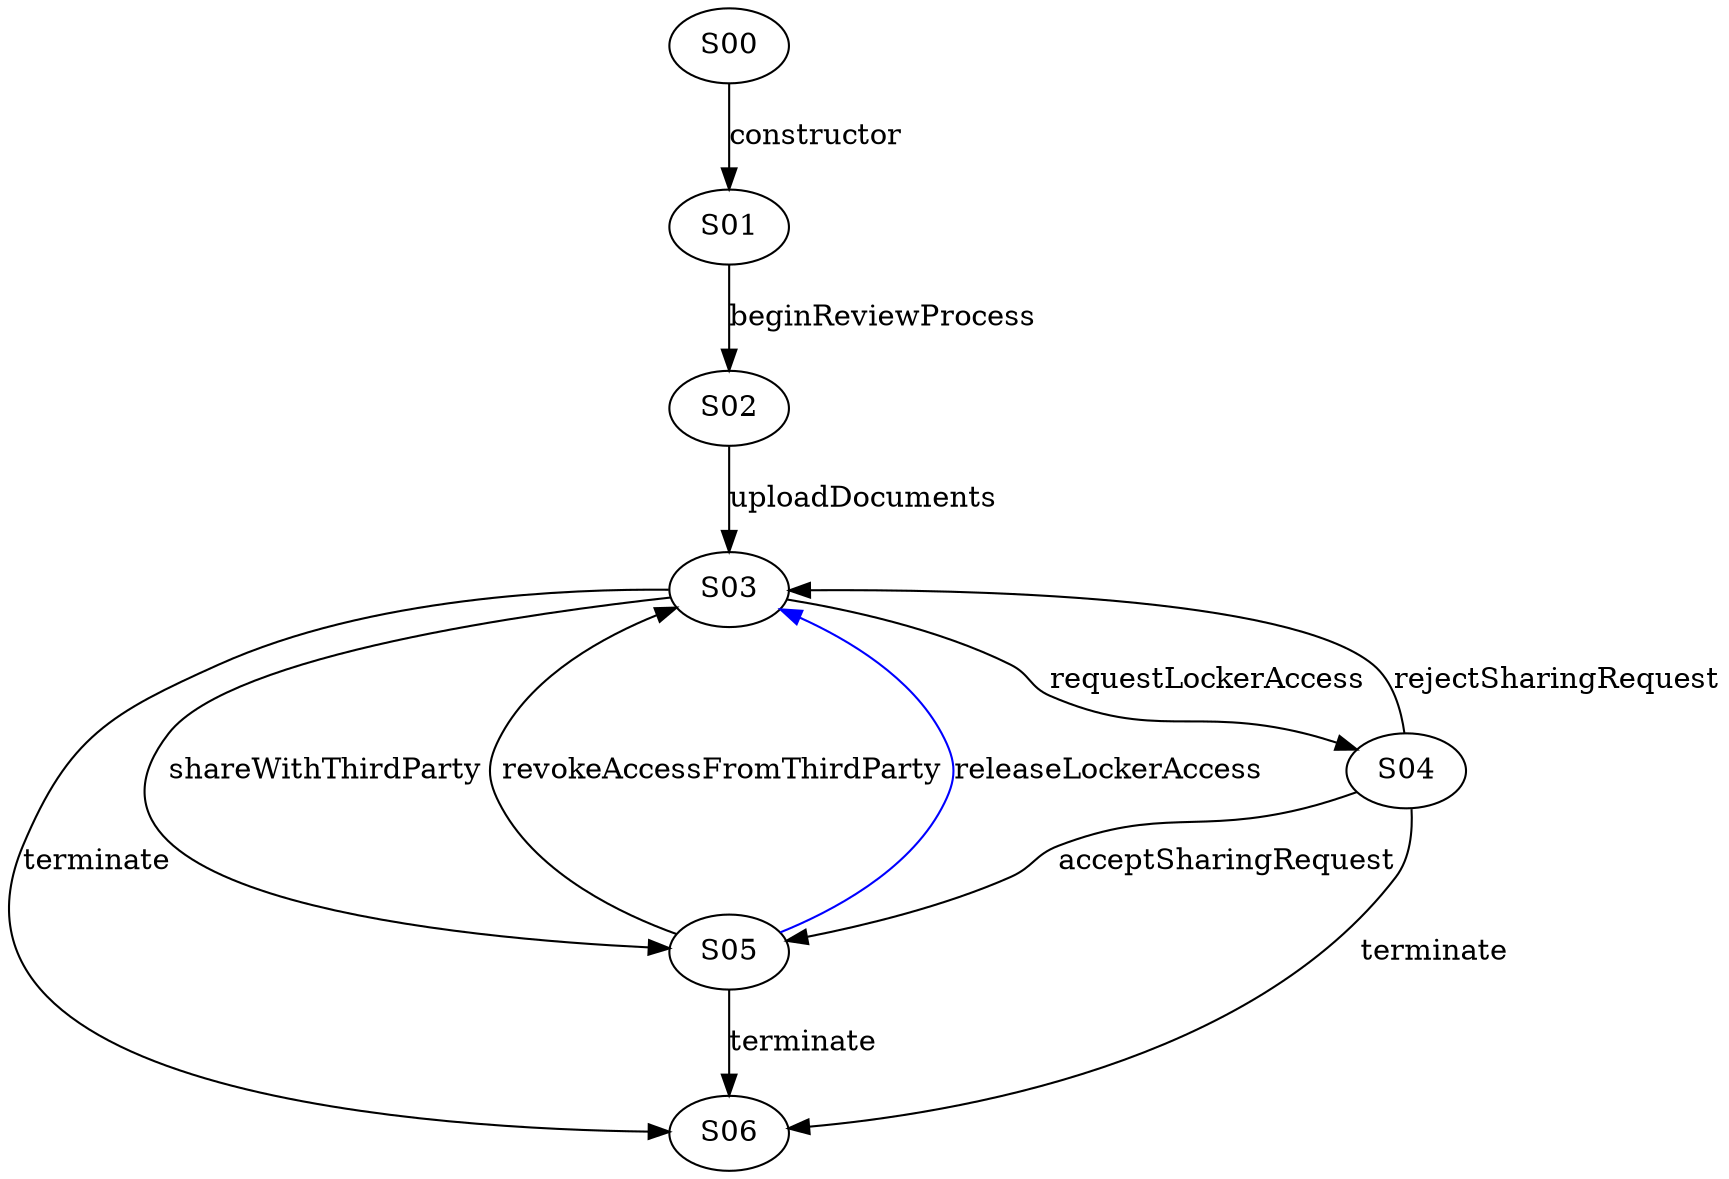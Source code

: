 digraph {

S00->S01 [label="constructor", style="", color="black"]
S02->S03 [label="uploadDocuments", style="", color="black"]
S05->S03 [label="revokeAccessFromThirdParty", style="", color="black"]
S04->S05 [label="acceptSharingRequest", style="", color="black"]
S03->S06 [label="terminate", style="", color="black"]
S04->S03 [label="rejectSharingRequest", style="", color="black"]
S03->S04 [label="requestLockerAccess", style="", color="black"]
S01->S02 [label="beginReviewProcess", style="", color="black"]
S05->S03 [label="releaseLockerAccess", style="", color="blue"]
S04->S06 [label="terminate", style="", color="black"]
S05->S06 [label="terminate", style="", color="black"]
S03->S05 [label="shareWithThirdParty", style="", color="black"]
}